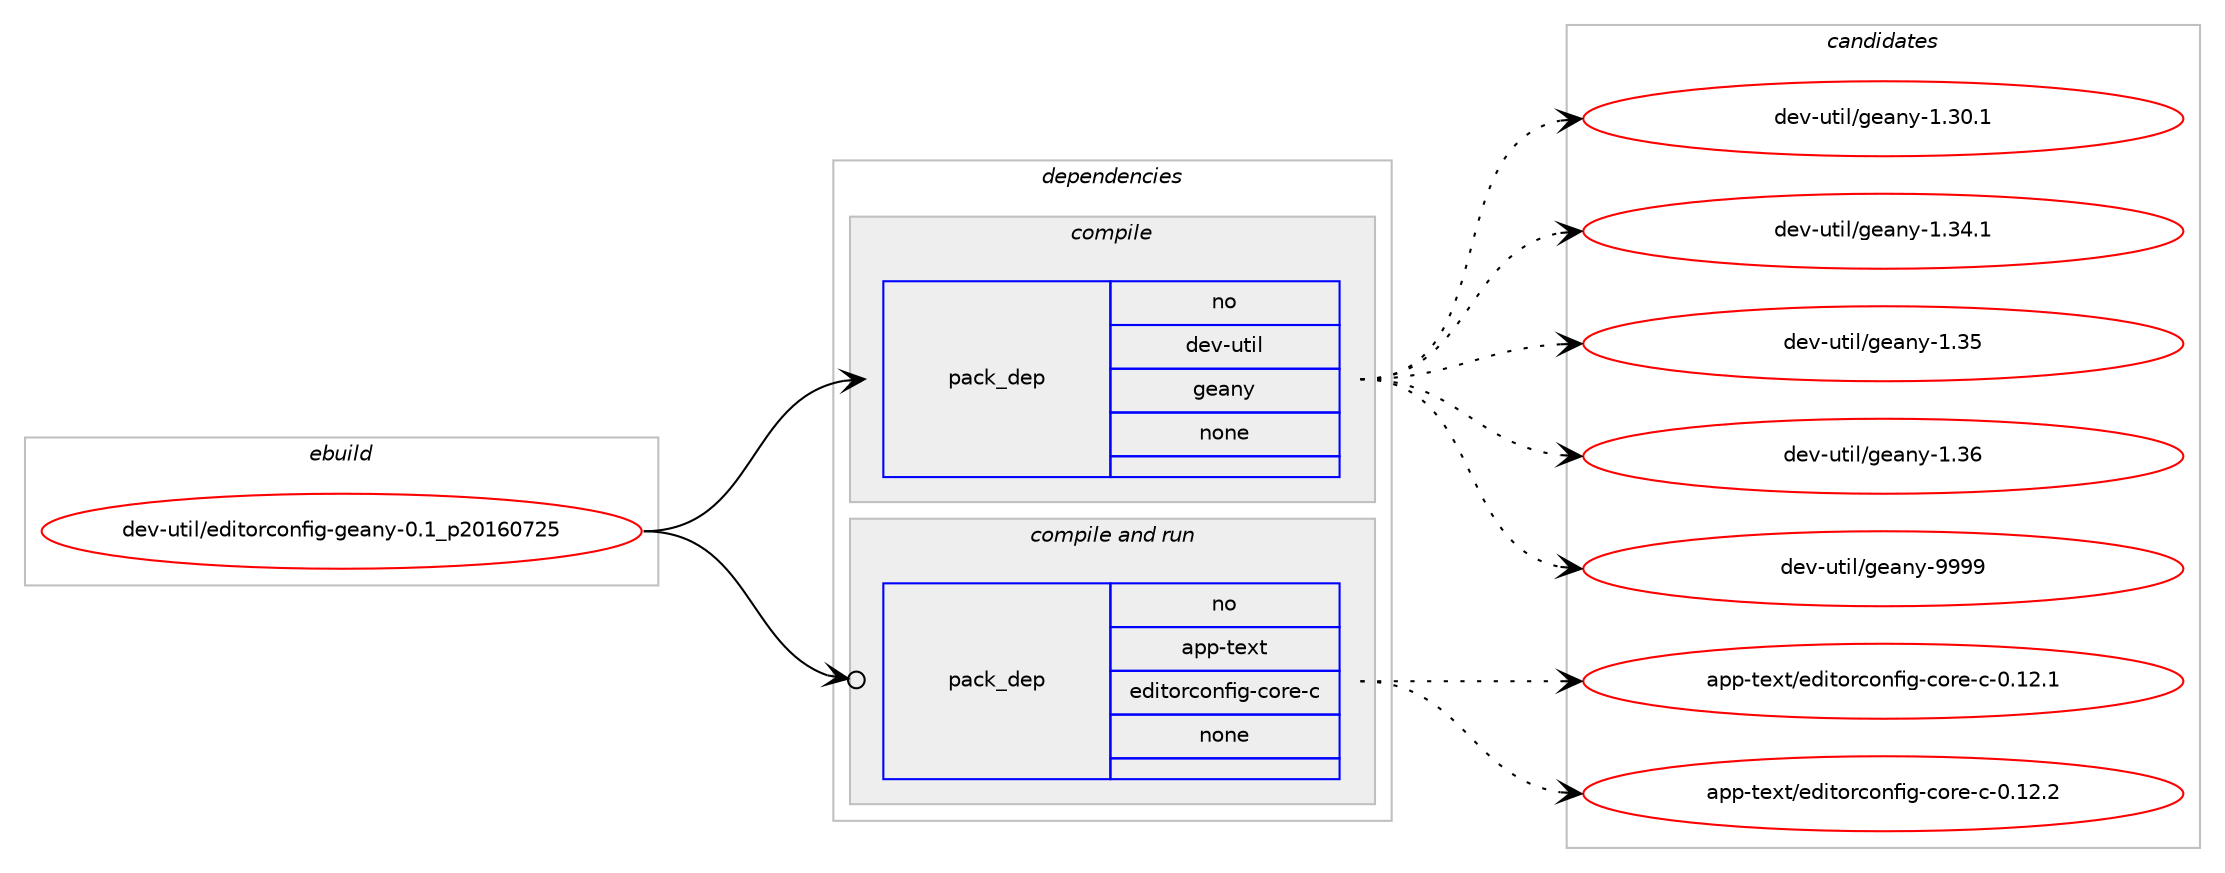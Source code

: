 digraph prolog {

# *************
# Graph options
# *************

newrank=true;
concentrate=true;
compound=true;
graph [rankdir=LR,fontname=Helvetica,fontsize=10,ranksep=1.5];#, ranksep=2.5, nodesep=0.2];
edge  [arrowhead=vee];
node  [fontname=Helvetica,fontsize=10];

# **********
# The ebuild
# **********

subgraph cluster_leftcol {
color=gray;
rank=same;
label=<<i>ebuild</i>>;
id [label="dev-util/editorconfig-geany-0.1_p20160725", color=red, width=4, href="../dev-util/editorconfig-geany-0.1_p20160725.svg"];
}

# ****************
# The dependencies
# ****************

subgraph cluster_midcol {
color=gray;
label=<<i>dependencies</i>>;
subgraph cluster_compile {
fillcolor="#eeeeee";
style=filled;
label=<<i>compile</i>>;
subgraph pack533988 {
dependency728718 [label=<<TABLE BORDER="0" CELLBORDER="1" CELLSPACING="0" CELLPADDING="4" WIDTH="220"><TR><TD ROWSPAN="6" CELLPADDING="30">pack_dep</TD></TR><TR><TD WIDTH="110">no</TD></TR><TR><TD>dev-util</TD></TR><TR><TD>geany</TD></TR><TR><TD>none</TD></TR><TR><TD></TD></TR></TABLE>>, shape=none, color=blue];
}
id:e -> dependency728718:w [weight=20,style="solid",arrowhead="vee"];
}
subgraph cluster_compileandrun {
fillcolor="#eeeeee";
style=filled;
label=<<i>compile and run</i>>;
subgraph pack533989 {
dependency728719 [label=<<TABLE BORDER="0" CELLBORDER="1" CELLSPACING="0" CELLPADDING="4" WIDTH="220"><TR><TD ROWSPAN="6" CELLPADDING="30">pack_dep</TD></TR><TR><TD WIDTH="110">no</TD></TR><TR><TD>app-text</TD></TR><TR><TD>editorconfig-core-c</TD></TR><TR><TD>none</TD></TR><TR><TD></TD></TR></TABLE>>, shape=none, color=blue];
}
id:e -> dependency728719:w [weight=20,style="solid",arrowhead="odotvee"];
}
subgraph cluster_run {
fillcolor="#eeeeee";
style=filled;
label=<<i>run</i>>;
}
}

# **************
# The candidates
# **************

subgraph cluster_choices {
rank=same;
color=gray;
label=<<i>candidates</i>>;

subgraph choice533988 {
color=black;
nodesep=1;
choice10010111845117116105108471031019711012145494651484649 [label="dev-util/geany-1.30.1", color=red, width=4,href="../dev-util/geany-1.30.1.svg"];
choice10010111845117116105108471031019711012145494651524649 [label="dev-util/geany-1.34.1", color=red, width=4,href="../dev-util/geany-1.34.1.svg"];
choice1001011184511711610510847103101971101214549465153 [label="dev-util/geany-1.35", color=red, width=4,href="../dev-util/geany-1.35.svg"];
choice1001011184511711610510847103101971101214549465154 [label="dev-util/geany-1.36", color=red, width=4,href="../dev-util/geany-1.36.svg"];
choice1001011184511711610510847103101971101214557575757 [label="dev-util/geany-9999", color=red, width=4,href="../dev-util/geany-9999.svg"];
dependency728718:e -> choice10010111845117116105108471031019711012145494651484649:w [style=dotted,weight="100"];
dependency728718:e -> choice10010111845117116105108471031019711012145494651524649:w [style=dotted,weight="100"];
dependency728718:e -> choice1001011184511711610510847103101971101214549465153:w [style=dotted,weight="100"];
dependency728718:e -> choice1001011184511711610510847103101971101214549465154:w [style=dotted,weight="100"];
dependency728718:e -> choice1001011184511711610510847103101971101214557575757:w [style=dotted,weight="100"];
}
subgraph choice533989 {
color=black;
nodesep=1;
choice971121124511610112011647101100105116111114991111101021051034599111114101459945484649504649 [label="app-text/editorconfig-core-c-0.12.1", color=red, width=4,href="../app-text/editorconfig-core-c-0.12.1.svg"];
choice971121124511610112011647101100105116111114991111101021051034599111114101459945484649504650 [label="app-text/editorconfig-core-c-0.12.2", color=red, width=4,href="../app-text/editorconfig-core-c-0.12.2.svg"];
dependency728719:e -> choice971121124511610112011647101100105116111114991111101021051034599111114101459945484649504649:w [style=dotted,weight="100"];
dependency728719:e -> choice971121124511610112011647101100105116111114991111101021051034599111114101459945484649504650:w [style=dotted,weight="100"];
}
}

}
